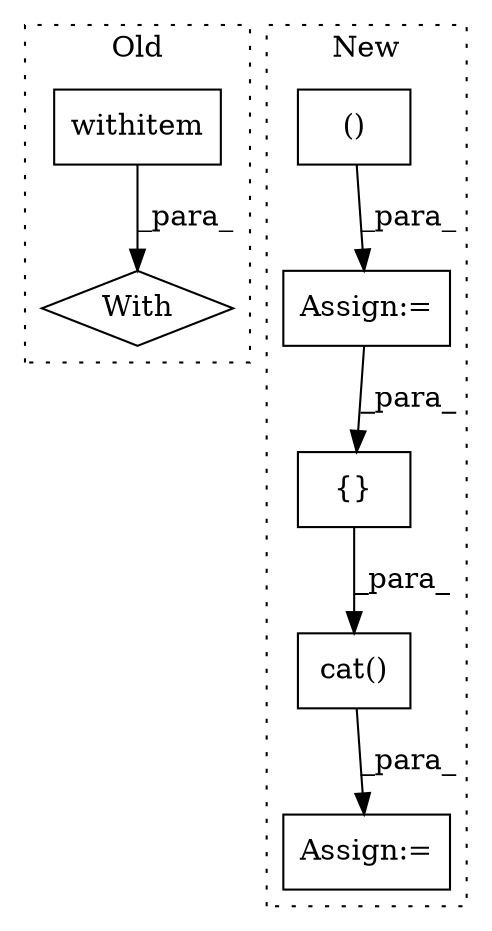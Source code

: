 digraph G {
subgraph cluster0 {
1 [label="withitem" a="49" s="1841" l="15" shape="box"];
5 [label="With" a="39" s="1836,1856" l="5,39" shape="diamond"];
label = "Old";
style="dotted";
}
subgraph cluster1 {
2 [label="cat()" a="75" s="2040,2058" l="10,8" shape="box"];
3 [label="()" a="54" s="1990" l="3" shape="box"];
4 [label="{}" a="59" s="2050,2057" l="1,0" shape="box"];
6 [label="Assign:=" a="68" s="2037" l="3" shape="box"];
7 [label="Assign:=" a="68" s="1968" l="3" shape="box"];
label = "New";
style="dotted";
}
1 -> 5 [label="_para_"];
2 -> 6 [label="_para_"];
3 -> 7 [label="_para_"];
4 -> 2 [label="_para_"];
7 -> 4 [label="_para_"];
}